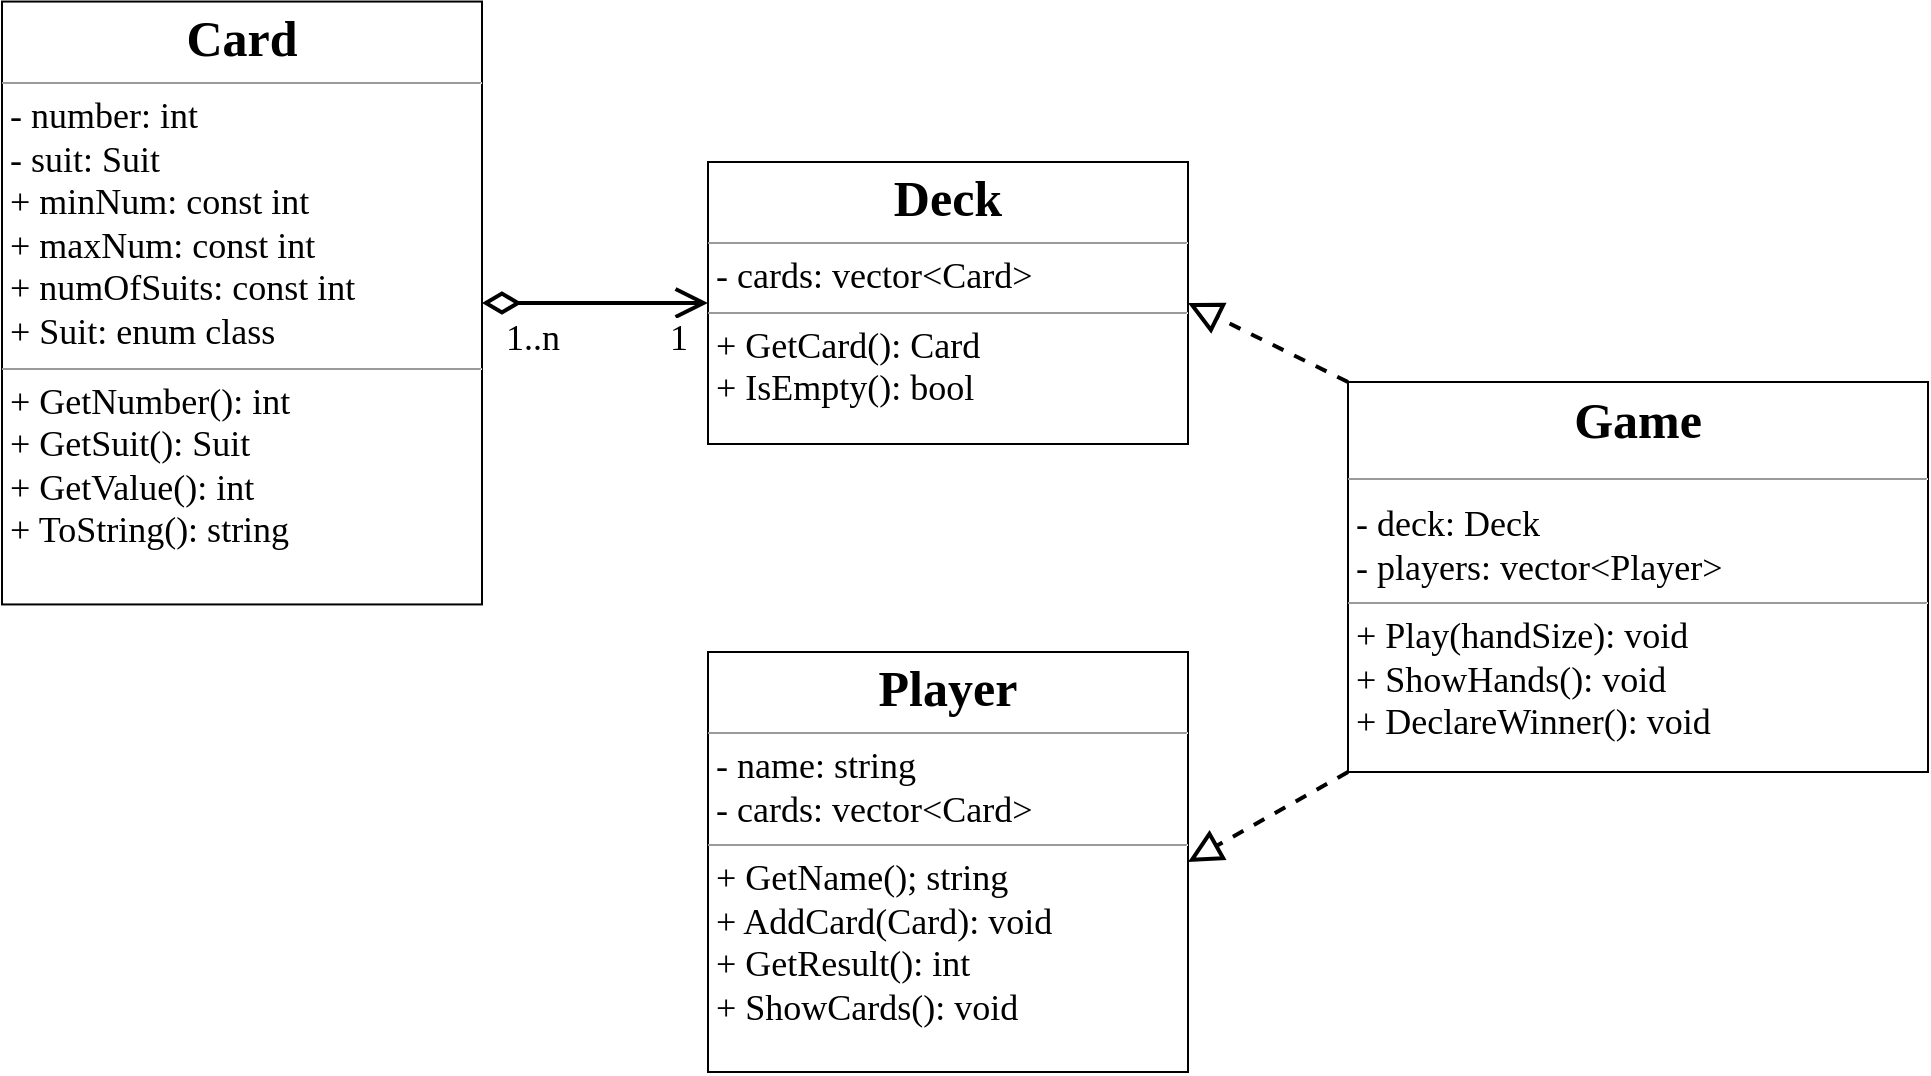 <mxfile>
    <diagram id="ykrQqjIV7zhiMKRObn7v" name="Page-1">
        <mxGraphModel dx="857" dy="614" grid="0" gridSize="10" guides="1" tooltips="1" connect="1" arrows="1" fold="1" page="1" pageScale="1" pageWidth="4681" pageHeight="3300" background="#ffffff" math="0" shadow="0">
            <root>
                <mxCell id="0"/>
                <mxCell id="1" parent="0"/>
                <mxCell id="2" value="&lt;p style=&quot;margin:0px;margin-top:4px;text-align:center;&quot;&gt;&lt;b&gt;&lt;font style=&quot;font-size: 25px;&quot; face=&quot;Comic Sans MS&quot;&gt;Card&lt;/font&gt;&lt;/b&gt;&lt;/p&gt;&lt;hr size=&quot;1&quot;&gt;&lt;p style=&quot;margin: 0px 0px 0px 4px; font-size: 18px;&quot;&gt;&lt;font style=&quot;font-size: 18px;&quot; face=&quot;Comic Sans MS&quot;&gt;- number: int&lt;/font&gt;&lt;/p&gt;&lt;p style=&quot;margin: 0px 0px 0px 4px; font-size: 18px;&quot;&gt;&lt;font style=&quot;font-size: 18px;&quot; face=&quot;Comic Sans MS&quot;&gt;- suit: Suit&lt;/font&gt;&lt;/p&gt;&lt;p style=&quot;margin: 0px 0px 0px 4px; font-size: 18px;&quot;&gt;&lt;font style=&quot;font-size: 18px;&quot; face=&quot;Comic Sans MS&quot;&gt;+ minNum: const int&lt;/font&gt;&lt;/p&gt;&lt;p style=&quot;margin: 0px 0px 0px 4px; font-size: 18px;&quot;&gt;&lt;font style=&quot;font-size: 18px;&quot; face=&quot;Comic Sans MS&quot;&gt;+ maxNum: const int&lt;/font&gt;&lt;/p&gt;&lt;p style=&quot;margin: 0px 0px 0px 4px; font-size: 18px;&quot;&gt;&lt;font style=&quot;font-size: 18px;&quot; face=&quot;Comic Sans MS&quot;&gt;+ numOfSuits: const int&lt;/font&gt;&lt;/p&gt;&lt;p style=&quot;margin: 0px 0px 0px 4px; font-size: 18px;&quot;&gt;&lt;font style=&quot;font-size: 18px;&quot; face=&quot;Comic Sans MS&quot;&gt;+ Suit: enum class&lt;/font&gt;&lt;/p&gt;&lt;hr size=&quot;1&quot;&gt;&lt;p style=&quot;margin: 0px 0px 0px 4px; font-size: 18px;&quot;&gt;&lt;font face=&quot;Comic Sans MS&quot; style=&quot;font-size: 18px;&quot;&gt;+ GetNumber(): int&lt;/font&gt;&lt;/p&gt;&lt;p style=&quot;margin: 0px 0px 0px 4px; font-size: 18px;&quot;&gt;&lt;font face=&quot;Comic Sans MS&quot; style=&quot;font-size: 18px;&quot;&gt;+ GetSuit(): Suit&lt;/font&gt;&lt;/p&gt;&lt;p style=&quot;margin: 0px 0px 0px 4px; font-size: 18px;&quot;&gt;&lt;font style=&quot;font-size: 18px;&quot; face=&quot;Comic Sans MS&quot;&gt;+ GetValue(): int&lt;/font&gt;&lt;/p&gt;&lt;p style=&quot;margin: 0px 0px 0px 4px; font-size: 18px;&quot;&gt;&lt;font style=&quot;font-size: 18px;&quot; face=&quot;Comic Sans MS&quot;&gt;+ ToString(): string&lt;/font&gt;&lt;/p&gt;" style="verticalAlign=top;align=left;overflow=fill;fontSize=12;fontFamily=Helvetica;html=1;" parent="1" vertex="1">
                    <mxGeometry x="527" y="164.78" width="240" height="301.44" as="geometry"/>
                </mxCell>
                <mxCell id="3" value="&lt;p style=&quot;margin:0px;margin-top:4px;text-align:center;&quot;&gt;&lt;b&gt;&lt;font style=&quot;font-size: 25px;&quot; face=&quot;Comic Sans MS&quot;&gt;Deck&lt;/font&gt;&lt;/b&gt;&lt;/p&gt;&lt;hr size=&quot;1&quot;&gt;&lt;p style=&quot;margin: 0px 0px 0px 4px; font-size: 18px;&quot;&gt;&lt;font style=&quot;font-size: 18px;&quot; face=&quot;Comic Sans MS&quot;&gt;- cards: vector&amp;lt;Card&amp;gt;&lt;/font&gt;&lt;/p&gt;&lt;hr size=&quot;1&quot;&gt;&lt;p style=&quot;margin: 0px 0px 0px 4px; font-size: 18px;&quot;&gt;&lt;font face=&quot;Comic Sans MS&quot; style=&quot;font-size: 18px;&quot;&gt;+ GetCard(): Card&lt;/font&gt;&lt;/p&gt;&lt;p style=&quot;margin: 0px 0px 0px 4px; font-size: 18px;&quot;&gt;&lt;font face=&quot;Comic Sans MS&quot; style=&quot;font-size: 18px;&quot;&gt;+ IsEmpty(): bool&lt;/font&gt;&lt;/p&gt;&lt;p style=&quot;margin: 0px 0px 0px 4px; font-size: 18px;&quot;&gt;&lt;font face=&quot;Comic Sans MS&quot; style=&quot;font-size: 18px;&quot;&gt;&lt;br&gt;&lt;/font&gt;&lt;/p&gt;" style="verticalAlign=top;align=left;overflow=fill;fontSize=12;fontFamily=Helvetica;html=1;" parent="1" vertex="1">
                    <mxGeometry x="880" y="245" width="240" height="141" as="geometry"/>
                </mxCell>
                <mxCell id="5" value="" style="endArrow=open;html=1;endSize=12;startArrow=diamondThin;startSize=14;startFill=0;edgeStyle=orthogonalEdgeStyle;strokeWidth=2;fontFamily=Comic Sans MS;fontSize=18;exitX=1;exitY=0.5;exitDx=0;exitDy=0;entryX=0;entryY=0.5;entryDx=0;entryDy=0;" parent="1" source="2" target="3" edge="1">
                    <mxGeometry relative="1" as="geometry">
                        <mxPoint x="780" y="310" as="sourcePoint"/>
                        <mxPoint x="940" y="310" as="targetPoint"/>
                    </mxGeometry>
                </mxCell>
                <mxCell id="6" value="1..n" style="edgeLabel;resizable=0;html=1;align=left;verticalAlign=top;fontFamily=Comic Sans MS;fontSize=18;" parent="5" connectable="0" vertex="1">
                    <mxGeometry x="-1" relative="1" as="geometry">
                        <mxPoint x="10" as="offset"/>
                    </mxGeometry>
                </mxCell>
                <mxCell id="7" value="1" style="edgeLabel;resizable=0;html=1;align=right;verticalAlign=top;fontFamily=Comic Sans MS;fontSize=18;" parent="5" connectable="0" vertex="1">
                    <mxGeometry x="1" relative="1" as="geometry">
                        <mxPoint x="-10" as="offset"/>
                    </mxGeometry>
                </mxCell>
                <mxCell id="10" value="&lt;p style=&quot;margin: 4px 0px 0px; text-align: center; font-size: 25px;&quot;&gt;&lt;font style=&quot;font-size: 25px;&quot; face=&quot;Comic Sans MS&quot;&gt;&lt;b style=&quot;&quot;&gt;Game&lt;/b&gt;&lt;/font&gt;&lt;/p&gt;&lt;hr style=&quot;font-size: 25px;&quot; size=&quot;1&quot;&gt;&lt;p style=&quot;margin: 0px 0px 0px 4px; font-size: 18px;&quot;&gt;&lt;font style=&quot;font-size: 18px;&quot; face=&quot;Comic Sans MS&quot;&gt;- deck: Deck&lt;br&gt;- players: vector&amp;lt;Player&amp;gt;&lt;/font&gt;&lt;/p&gt;&lt;hr size=&quot;1&quot;&gt;&lt;p style=&quot;margin: 0px 0px 0px 4px; font-size: 18px;&quot;&gt;&lt;font style=&quot;font-size: 18px;&quot; face=&quot;Comic Sans MS&quot;&gt;+ Play(handSize): void&lt;br&gt;+ ShowHands(): void&lt;/font&gt;&lt;/p&gt;&lt;p style=&quot;margin: 0px 0px 0px 4px; font-size: 18px;&quot;&gt;&lt;font style=&quot;font-size: 18px;&quot; face=&quot;Comic Sans MS&quot;&gt;+ DeclareWinner(): void&lt;/font&gt;&lt;/p&gt;" style="verticalAlign=top;align=left;overflow=fill;fontSize=12;fontFamily=Helvetica;html=1;" parent="1" vertex="1">
                    <mxGeometry x="1200" y="355" width="290" height="195" as="geometry"/>
                </mxCell>
                <mxCell id="11" value="" style="endArrow=block;dashed=1;endFill=0;endSize=12;html=1;strokeWidth=2;fontFamily=Comic Sans MS;fontSize=18;exitX=0;exitY=0;exitDx=0;exitDy=0;entryX=1;entryY=0.5;entryDx=0;entryDy=0;" parent="1" source="10" target="3" edge="1">
                    <mxGeometry width="160" relative="1" as="geometry">
                        <mxPoint x="1090" y="440" as="sourcePoint"/>
                        <mxPoint x="1240" y="300" as="targetPoint"/>
                    </mxGeometry>
                </mxCell>
                <mxCell id="12" value="&lt;p style=&quot;margin:0px;margin-top:4px;text-align:center;&quot;&gt;&lt;b&gt;&lt;font style=&quot;font-size: 25px;&quot; face=&quot;Comic Sans MS&quot;&gt;Player&lt;/font&gt;&lt;/b&gt;&lt;/p&gt;&lt;hr size=&quot;1&quot;&gt;&lt;p style=&quot;margin: 0px 0px 0px 4px; font-size: 18px;&quot;&gt;&lt;font style=&quot;font-size: 18px;&quot; face=&quot;Comic Sans MS&quot;&gt;- name: string&lt;/font&gt;&lt;/p&gt;&lt;p style=&quot;margin: 0px 0px 0px 4px; font-size: 18px;&quot;&gt;&lt;font style=&quot;font-size: 18px;&quot; face=&quot;Comic Sans MS&quot;&gt;- cards: vector&amp;lt;Card&amp;gt;&lt;/font&gt;&lt;/p&gt;&lt;hr size=&quot;1&quot;&gt;&lt;p style=&quot;margin: 0px 0px 0px 4px; font-size: 18px;&quot;&gt;&lt;font face=&quot;Comic Sans MS&quot; style=&quot;font-size: 18px;&quot;&gt;+ GetName(); string&lt;/font&gt;&lt;/p&gt;&lt;p style=&quot;margin: 0px 0px 0px 4px; font-size: 18px;&quot;&gt;&lt;font face=&quot;Comic Sans MS&quot; style=&quot;font-size: 18px;&quot;&gt;+ AddCard(Card): void&lt;/font&gt;&lt;/p&gt;&lt;p style=&quot;margin: 0px 0px 0px 4px; font-size: 18px;&quot;&gt;&lt;font face=&quot;Comic Sans MS&quot; style=&quot;font-size: 18px;&quot;&gt;+ GetResult(): int&lt;/font&gt;&lt;/p&gt;&lt;p style=&quot;margin: 0px 0px 0px 4px; font-size: 18px;&quot;&gt;&lt;font style=&quot;font-size: 18px;&quot; face=&quot;Comic Sans MS&quot;&gt;+ ShowCards(): void&lt;/font&gt;&lt;/p&gt;" style="verticalAlign=top;align=left;overflow=fill;fontSize=12;fontFamily=Helvetica;html=1;" parent="1" vertex="1">
                    <mxGeometry x="880" y="490" width="240" height="210" as="geometry"/>
                </mxCell>
                <mxCell id="13" value="" style="endArrow=block;dashed=1;endFill=0;endSize=12;html=1;strokeWidth=2;fontFamily=Comic Sans MS;fontSize=18;exitX=0;exitY=1;exitDx=0;exitDy=0;entryX=1;entryY=0.5;entryDx=0;entryDy=0;" parent="1" source="10" target="12" edge="1">
                    <mxGeometry width="160" relative="1" as="geometry">
                        <mxPoint x="1190" y="625" as="sourcePoint"/>
                        <mxPoint x="1100" y="630" as="targetPoint"/>
                    </mxGeometry>
                </mxCell>
            </root>
        </mxGraphModel>
    </diagram>
</mxfile>